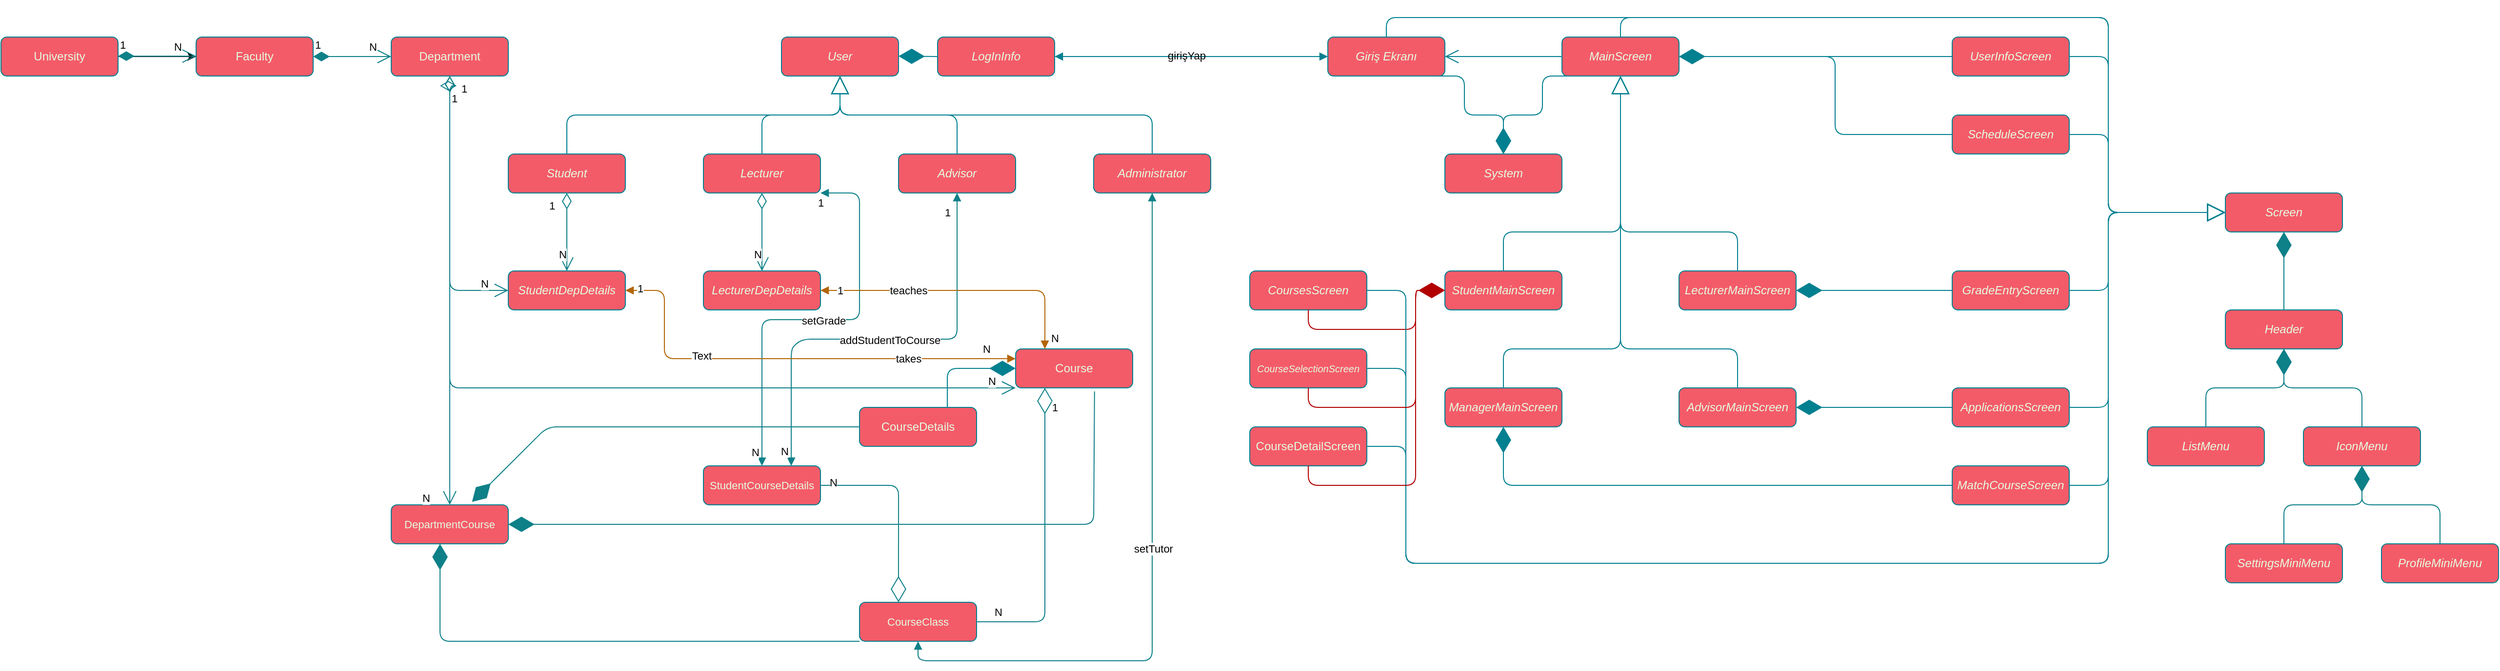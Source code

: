 <mxfile version="24.4.4" type="device">
  <diagram id="C5RBs43oDa-KdzZeNtuy" name="Page-1">
    <mxGraphModel dx="1734" dy="883" grid="1" gridSize="10" guides="1" tooltips="1" connect="1" arrows="1" fold="1" page="1" pageScale="1" pageWidth="2600" pageHeight="700" background="none" math="0" shadow="0">
      <root>
        <mxCell id="WIyWlLk6GJQsqaUBKTNV-0" />
        <mxCell id="WIyWlLk6GJQsqaUBKTNV-1" parent="WIyWlLk6GJQsqaUBKTNV-0" />
        <mxCell id="HRsbSEC_UIwpaZMOYt87-22" value="&lt;span style=&quot;font-style: italic; text-wrap: nowrap;&quot;&gt;User&lt;/span&gt;" style="html=1;whiteSpace=wrap;rounded=1;labelBackgroundColor=none;fillColor=#F45B69;strokeColor=#028090;fontColor=#E4FDE1;" parent="WIyWlLk6GJQsqaUBKTNV-1" vertex="1">
          <mxGeometry x="800" y="40" width="120" height="40" as="geometry" />
        </mxCell>
        <mxCell id="HRsbSEC_UIwpaZMOYt87-24" value="&lt;span style=&quot;font-style: italic; text-wrap: nowrap;&quot;&gt;Student&lt;/span&gt;" style="html=1;whiteSpace=wrap;rounded=1;labelBackgroundColor=none;fillColor=#F45B69;strokeColor=#028090;fontColor=#E4FDE1;" parent="WIyWlLk6GJQsqaUBKTNV-1" vertex="1">
          <mxGeometry x="520" y="160" width="120" height="40" as="geometry" />
        </mxCell>
        <mxCell id="HRsbSEC_UIwpaZMOYt87-25" value="&lt;span style=&quot;font-style: italic; text-wrap: nowrap;&quot;&gt;Advisor&lt;/span&gt;" style="html=1;whiteSpace=wrap;rounded=1;labelBackgroundColor=none;fillColor=#F45B69;strokeColor=#028090;fontColor=#E4FDE1;" parent="WIyWlLk6GJQsqaUBKTNV-1" vertex="1">
          <mxGeometry x="920" y="160" width="120" height="40" as="geometry" />
        </mxCell>
        <mxCell id="HRsbSEC_UIwpaZMOYt87-26" value="&lt;span style=&quot;font-style: italic; text-wrap: nowrap;&quot;&gt;Lecturer&lt;/span&gt;" style="html=1;whiteSpace=wrap;rounded=1;labelBackgroundColor=none;fillColor=#F45B69;strokeColor=#028090;fontColor=#E4FDE1;" parent="WIyWlLk6GJQsqaUBKTNV-1" vertex="1">
          <mxGeometry x="720" y="160" width="120" height="40" as="geometry" />
        </mxCell>
        <mxCell id="HRsbSEC_UIwpaZMOYt87-27" value="&lt;i&gt;Administrator&lt;/i&gt;" style="html=1;whiteSpace=wrap;align=center;rounded=1;labelBackgroundColor=none;fillColor=#F45B69;strokeColor=#028090;fontColor=#E4FDE1;" parent="WIyWlLk6GJQsqaUBKTNV-1" vertex="1">
          <mxGeometry x="1120" y="160" width="120" height="40" as="geometry" />
        </mxCell>
        <mxCell id="HRsbSEC_UIwpaZMOYt87-35" value="&lt;span style=&quot;font-style: italic; text-wrap: nowrap;&quot;&gt;System&lt;/span&gt;" style="html=1;whiteSpace=wrap;rounded=1;labelBackgroundColor=none;fillColor=#F45B69;strokeColor=#028090;fontColor=#E4FDE1;" parent="WIyWlLk6GJQsqaUBKTNV-1" vertex="1">
          <mxGeometry x="1480" y="160" width="120" height="40" as="geometry" />
        </mxCell>
        <mxCell id="HRsbSEC_UIwpaZMOYt87-36" value="&lt;span style=&quot;text-wrap: nowrap;&quot;&gt;&lt;i&gt;MainScreen&lt;/i&gt;&lt;/span&gt;" style="html=1;whiteSpace=wrap;rounded=1;labelBackgroundColor=none;fillColor=#F45B69;strokeColor=#028090;fontColor=#E4FDE1;" parent="WIyWlLk6GJQsqaUBKTNV-1" vertex="1">
          <mxGeometry x="1600" y="40" width="120" height="40" as="geometry" />
        </mxCell>
        <mxCell id="HRsbSEC_UIwpaZMOYt87-37" value="&lt;span style=&quot;font-style: italic; text-wrap: nowrap;&quot;&gt;Giriş Ekranı&lt;/span&gt;" style="html=1;whiteSpace=wrap;rounded=1;labelBackgroundColor=none;fillColor=#F45B69;strokeColor=#028090;fontColor=#E4FDE1;" parent="WIyWlLk6GJQsqaUBKTNV-1" vertex="1">
          <mxGeometry x="1360" y="40" width="120" height="40" as="geometry" />
        </mxCell>
        <mxCell id="HRsbSEC_UIwpaZMOYt87-39" value="" style="endArrow=diamondThin;endFill=1;endSize=24;html=1;rounded=1;entryX=0.5;entryY=0;entryDx=0;entryDy=0;labelBackgroundColor=none;strokeColor=#028090;fontColor=default;exitX=0.25;exitY=1;exitDx=0;exitDy=0;" parent="WIyWlLk6GJQsqaUBKTNV-1" source="HRsbSEC_UIwpaZMOYt87-36" target="HRsbSEC_UIwpaZMOYt87-35" edge="1">
          <mxGeometry width="160" relative="1" as="geometry">
            <mxPoint x="1580" y="70" as="sourcePoint" />
            <mxPoint x="1510" y="230" as="targetPoint" />
            <Array as="points">
              <mxPoint x="1580" y="80" />
              <mxPoint x="1580" y="120" />
              <mxPoint x="1540" y="120" />
            </Array>
          </mxGeometry>
        </mxCell>
        <mxCell id="HRsbSEC_UIwpaZMOYt87-47" value="&lt;span style=&quot;text-wrap: nowrap;&quot;&gt;&lt;i&gt;StudentMainScreen&lt;/i&gt;&lt;/span&gt;" style="html=1;whiteSpace=wrap;rounded=1;labelBackgroundColor=none;fillColor=#F45B69;strokeColor=#028090;fontColor=#E4FDE1;" parent="WIyWlLk6GJQsqaUBKTNV-1" vertex="1">
          <mxGeometry x="1480" y="280" width="120" height="40" as="geometry" />
        </mxCell>
        <mxCell id="HRsbSEC_UIwpaZMOYt87-48" value="&lt;span style=&quot;text-wrap: nowrap;&quot;&gt;&lt;i&gt;ManagerMainScreen&lt;/i&gt;&lt;/span&gt;" style="html=1;whiteSpace=wrap;rounded=1;strokeColor=#028090;labelBackgroundColor=none;fillColor=#F45B69;fontColor=#E4FDE1;" parent="WIyWlLk6GJQsqaUBKTNV-1" vertex="1">
          <mxGeometry x="1480" y="400" width="120" height="40" as="geometry" />
        </mxCell>
        <mxCell id="HRsbSEC_UIwpaZMOYt87-49" value="&lt;span style=&quot;text-wrap: nowrap;&quot;&gt;&lt;i&gt;AdvisorMainScreen&lt;/i&gt;&lt;/span&gt;" style="html=1;whiteSpace=wrap;rounded=1;labelBackgroundColor=none;fillColor=#F45B69;strokeColor=#028090;fontColor=#E4FDE1;" parent="WIyWlLk6GJQsqaUBKTNV-1" vertex="1">
          <mxGeometry x="1720" y="400" width="120" height="40" as="geometry" />
        </mxCell>
        <mxCell id="HRsbSEC_UIwpaZMOYt87-50" value="&lt;span style=&quot;text-wrap: nowrap;&quot;&gt;&lt;i&gt;LecturerMainScreen&lt;/i&gt;&lt;/span&gt;" style="html=1;whiteSpace=wrap;rounded=1;labelBackgroundColor=none;fillColor=#F45B69;strokeColor=#028090;fontColor=#E4FDE1;" parent="WIyWlLk6GJQsqaUBKTNV-1" vertex="1">
          <mxGeometry x="1720" y="280" width="120" height="40" as="geometry" />
        </mxCell>
        <mxCell id="HRsbSEC_UIwpaZMOYt87-58" value="" style="endArrow=diamondThin;endFill=1;endSize=24;html=1;rounded=1;entryX=0.5;entryY=0;entryDx=0;entryDy=0;labelBackgroundColor=none;strokeColor=#028090;fontColor=default;exitX=0.75;exitY=1;exitDx=0;exitDy=0;" parent="WIyWlLk6GJQsqaUBKTNV-1" source="HRsbSEC_UIwpaZMOYt87-37" target="HRsbSEC_UIwpaZMOYt87-35" edge="1">
          <mxGeometry width="160" relative="1" as="geometry">
            <mxPoint x="1420" y="160" as="sourcePoint" />
            <mxPoint x="1540" y="90" as="targetPoint" />
            <Array as="points">
              <mxPoint x="1500" y="80" />
              <mxPoint x="1500" y="120" />
              <mxPoint x="1540" y="120" />
            </Array>
          </mxGeometry>
        </mxCell>
        <mxCell id="HRsbSEC_UIwpaZMOYt87-59" value="&lt;span style=&quot;text-wrap: nowrap;&quot;&gt;&lt;i&gt;CoursesScreen&lt;/i&gt;&lt;/span&gt;" style="html=1;whiteSpace=wrap;rounded=1;labelBackgroundColor=none;fillColor=#F45B69;strokeColor=#028090;fontColor=#E4FDE1;" parent="WIyWlLk6GJQsqaUBKTNV-1" vertex="1">
          <mxGeometry x="1280" y="280" width="120" height="40" as="geometry" />
        </mxCell>
        <mxCell id="HRsbSEC_UIwpaZMOYt87-61" value="&lt;span style=&quot;text-wrap: nowrap;&quot;&gt;&lt;i&gt;ScheduleScreen&lt;/i&gt;&lt;/span&gt;" style="html=1;whiteSpace=wrap;rounded=1;labelBackgroundColor=none;fillColor=#F45B69;strokeColor=#028090;fontColor=#E4FDE1;" parent="WIyWlLk6GJQsqaUBKTNV-1" vertex="1">
          <mxGeometry x="2000" y="120" width="120" height="40" as="geometry" />
        </mxCell>
        <mxCell id="HRsbSEC_UIwpaZMOYt87-62" value="&lt;span style=&quot;text-wrap: nowrap;&quot;&gt;&lt;i&gt;UserInfoScreen&lt;/i&gt;&lt;/span&gt;" style="html=1;whiteSpace=wrap;rounded=1;labelBackgroundColor=none;fillColor=#F45B69;strokeColor=#028090;fontColor=#E4FDE1;" parent="WIyWlLk6GJQsqaUBKTNV-1" vertex="1">
          <mxGeometry x="2000" y="40" width="120" height="40" as="geometry" />
        </mxCell>
        <mxCell id="HRsbSEC_UIwpaZMOYt87-63" value="&lt;span style=&quot;text-wrap: nowrap;&quot;&gt;&lt;i&gt;ApplicationsScreen&lt;/i&gt;&lt;/span&gt;" style="html=1;whiteSpace=wrap;rounded=1;labelBackgroundColor=none;fillColor=#F45B69;strokeColor=#028090;fontColor=#E4FDE1;" parent="WIyWlLk6GJQsqaUBKTNV-1" vertex="1">
          <mxGeometry x="2000" y="400" width="120" height="40" as="geometry" />
        </mxCell>
        <mxCell id="HRsbSEC_UIwpaZMOYt87-67" value="" style="endArrow=diamondThin;endFill=1;endSize=24;html=1;rounded=1;entryX=0;entryY=0.5;entryDx=0;entryDy=0;exitX=0.5;exitY=1;exitDx=0;exitDy=0;labelBackgroundColor=none;strokeColor=#B20000;fontColor=default;fillColor=#e51400;" parent="WIyWlLk6GJQsqaUBKTNV-1" source="HRsbSEC_UIwpaZMOYt87-59" target="HRsbSEC_UIwpaZMOYt87-47" edge="1">
          <mxGeometry width="160" relative="1" as="geometry">
            <mxPoint x="1360" y="290" as="sourcePoint" />
            <mxPoint x="1520" y="390" as="targetPoint" />
            <Array as="points">
              <mxPoint x="1340" y="340" />
              <mxPoint x="1450" y="340" />
              <mxPoint x="1450" y="300" />
            </Array>
          </mxGeometry>
        </mxCell>
        <mxCell id="HRsbSEC_UIwpaZMOYt87-68" value="" style="endArrow=diamondThin;endFill=1;endSize=24;html=1;rounded=1;exitX=0;exitY=0.5;exitDx=0;exitDy=0;fillColor=#F45B69;strokeColor=#028090;labelBackgroundColor=none;fontColor=default;entryX=1;entryY=0.5;entryDx=0;entryDy=0;" parent="WIyWlLk6GJQsqaUBKTNV-1" source="HRsbSEC_UIwpaZMOYt87-62" target="HRsbSEC_UIwpaZMOYt87-36" edge="1">
          <mxGeometry width="160" relative="1" as="geometry">
            <mxPoint x="1740" y="110" as="sourcePoint" />
            <mxPoint x="1800" y="50" as="targetPoint" />
            <Array as="points">
              <mxPoint x="1850" y="60" />
            </Array>
          </mxGeometry>
        </mxCell>
        <mxCell id="HRsbSEC_UIwpaZMOYt87-69" value="" style="endArrow=diamondThin;endFill=1;endSize=24;html=1;rounded=1;exitX=0;exitY=0.5;exitDx=0;exitDy=0;fillColor=#F45B69;strokeColor=#028090;labelBackgroundColor=none;fontColor=default;entryX=1;entryY=0.5;entryDx=0;entryDy=0;" parent="WIyWlLk6GJQsqaUBKTNV-1" source="HRsbSEC_UIwpaZMOYt87-61" target="HRsbSEC_UIwpaZMOYt87-36" edge="1">
          <mxGeometry width="160" relative="1" as="geometry">
            <mxPoint x="1800" y="170" as="sourcePoint" />
            <mxPoint x="1790" y="100" as="targetPoint" />
            <Array as="points">
              <mxPoint x="1880" y="140" />
              <mxPoint x="1880" y="60" />
            </Array>
          </mxGeometry>
        </mxCell>
        <mxCell id="HRsbSEC_UIwpaZMOYt87-71" value="&lt;span style=&quot;text-wrap: nowrap;&quot;&gt;&lt;i&gt;&lt;font style=&quot;font-size: 10px;&quot;&gt;CourseSelectionScreen&lt;/font&gt;&lt;/i&gt;&lt;/span&gt;" style="html=1;whiteSpace=wrap;rounded=1;labelBackgroundColor=none;fillColor=#F45B69;strokeColor=#028090;fontColor=#E4FDE1;" parent="WIyWlLk6GJQsqaUBKTNV-1" vertex="1">
          <mxGeometry x="1280" y="360" width="120" height="40" as="geometry" />
        </mxCell>
        <mxCell id="HRsbSEC_UIwpaZMOYt87-73" value="Faculty" style="html=1;whiteSpace=wrap;rounded=1;labelBackgroundColor=none;fillColor=#F45B69;strokeColor=#028090;fontColor=#E4FDE1;" parent="WIyWlLk6GJQsqaUBKTNV-1" vertex="1">
          <mxGeometry x="200" y="40" width="120" height="40" as="geometry" />
        </mxCell>
        <mxCell id="HRsbSEC_UIwpaZMOYt87-88" value="" style="endArrow=diamondThin;endFill=1;endSize=24;html=1;rounded=1;exitX=0;exitY=0.5;exitDx=0;exitDy=0;entryX=1;entryY=0.5;entryDx=0;entryDy=0;labelBackgroundColor=none;strokeColor=#028090;fontColor=default;" parent="WIyWlLk6GJQsqaUBKTNV-1" source="HRsbSEC_UIwpaZMOYt87-63" target="HRsbSEC_UIwpaZMOYt87-49" edge="1">
          <mxGeometry width="160" relative="1" as="geometry">
            <mxPoint x="1960" y="510" as="sourcePoint" />
            <mxPoint x="2120" y="510" as="targetPoint" />
          </mxGeometry>
        </mxCell>
        <mxCell id="HRsbSEC_UIwpaZMOYt87-89" value="Course" style="html=1;whiteSpace=wrap;rounded=1;labelBackgroundColor=none;fillColor=#F45B69;strokeColor=#028090;fontColor=#E4FDE1;" parent="WIyWlLk6GJQsqaUBKTNV-1" vertex="1">
          <mxGeometry x="1040" y="360" width="120" height="40" as="geometry" />
        </mxCell>
        <mxCell id="HRsbSEC_UIwpaZMOYt87-106" value="" style="endArrow=open;endFill=1;endSize=12;html=1;rounded=1;exitX=0;exitY=0.5;exitDx=0;exitDy=0;entryX=1;entryY=0.5;entryDx=0;entryDy=0;labelBackgroundColor=none;strokeColor=#028090;fontColor=default;" parent="WIyWlLk6GJQsqaUBKTNV-1" source="HRsbSEC_UIwpaZMOYt87-36" target="HRsbSEC_UIwpaZMOYt87-37" edge="1">
          <mxGeometry width="160" relative="1" as="geometry">
            <mxPoint x="1480" y="220" as="sourcePoint" />
            <mxPoint x="1640" y="220" as="targetPoint" />
            <Array as="points">
              <mxPoint x="1560" y="60" />
              <mxPoint x="1510" y="60" />
            </Array>
          </mxGeometry>
        </mxCell>
        <mxCell id="HRsbSEC_UIwpaZMOYt87-118" value="" style="endArrow=block;endSize=16;endFill=0;html=1;rounded=1;exitX=0.5;exitY=0;exitDx=0;exitDy=0;entryX=0.5;entryY=1;entryDx=0;entryDy=0;labelBackgroundColor=none;strokeColor=#028090;fontColor=default;" parent="WIyWlLk6GJQsqaUBKTNV-1" source="HRsbSEC_UIwpaZMOYt87-24" target="HRsbSEC_UIwpaZMOYt87-22" edge="1">
          <mxGeometry width="160" relative="1" as="geometry">
            <mxPoint x="710" y="150" as="sourcePoint" />
            <mxPoint x="830" y="80" as="targetPoint" />
            <Array as="points">
              <mxPoint x="580" y="120" />
              <mxPoint x="740" y="120" />
              <mxPoint x="860" y="120" />
            </Array>
            <mxPoint as="offset" />
          </mxGeometry>
        </mxCell>
        <mxCell id="HRsbSEC_UIwpaZMOYt87-119" value="" style="endArrow=block;endSize=16;endFill=0;html=1;rounded=1;exitX=0.5;exitY=0;exitDx=0;exitDy=0;entryX=0.5;entryY=1;entryDx=0;entryDy=0;labelBackgroundColor=none;strokeColor=#028090;fontColor=default;" parent="WIyWlLk6GJQsqaUBKTNV-1" source="HRsbSEC_UIwpaZMOYt87-25" target="HRsbSEC_UIwpaZMOYt87-22" edge="1">
          <mxGeometry width="160" relative="1" as="geometry">
            <mxPoint x="750" y="180" as="sourcePoint" />
            <mxPoint x="920" y="130" as="targetPoint" />
            <Array as="points">
              <mxPoint x="980" y="120" />
              <mxPoint x="860" y="120" />
            </Array>
            <mxPoint as="offset" />
          </mxGeometry>
        </mxCell>
        <mxCell id="HRsbSEC_UIwpaZMOYt87-120" value="" style="endArrow=block;endSize=16;endFill=0;html=1;rounded=1;labelBackgroundColor=none;strokeColor=#028090;fontColor=default;exitX=0.5;exitY=0;exitDx=0;exitDy=0;" parent="WIyWlLk6GJQsqaUBKTNV-1" source="HRsbSEC_UIwpaZMOYt87-26" edge="1">
          <mxGeometry width="160" relative="1" as="geometry">
            <mxPoint x="740" y="160" as="sourcePoint" />
            <mxPoint x="860" y="80" as="targetPoint" />
            <Array as="points">
              <mxPoint x="780" y="120" />
              <mxPoint x="860" y="120" />
            </Array>
            <mxPoint as="offset" />
          </mxGeometry>
        </mxCell>
        <mxCell id="HRsbSEC_UIwpaZMOYt87-123" value="" style="endArrow=block;endSize=16;endFill=0;html=1;rounded=1;fillColor=#F45B69;strokeColor=#028090;labelBackgroundColor=none;fontColor=default;" parent="WIyWlLk6GJQsqaUBKTNV-1" edge="1">
          <mxGeometry width="160" relative="1" as="geometry">
            <mxPoint x="1540" y="280" as="sourcePoint" />
            <mxPoint x="1660" y="80" as="targetPoint" />
            <Array as="points">
              <mxPoint x="1540" y="240" />
              <mxPoint x="1660" y="240" />
            </Array>
            <mxPoint as="offset" />
          </mxGeometry>
        </mxCell>
        <mxCell id="HRsbSEC_UIwpaZMOYt87-124" value="" style="endArrow=block;endSize=16;endFill=0;html=1;rounded=1;fillColor=#F45B69;strokeColor=#028090;labelBackgroundColor=none;fontColor=default;entryX=0.5;entryY=1;entryDx=0;entryDy=0;" parent="WIyWlLk6GJQsqaUBKTNV-1" target="HRsbSEC_UIwpaZMOYt87-36" edge="1">
          <mxGeometry width="160" relative="1" as="geometry">
            <mxPoint x="1780" y="280" as="sourcePoint" />
            <mxPoint x="1670" y="110" as="targetPoint" />
            <Array as="points">
              <mxPoint x="1780" y="240" />
              <mxPoint x="1660" y="240" />
            </Array>
            <mxPoint as="offset" />
          </mxGeometry>
        </mxCell>
        <mxCell id="HRsbSEC_UIwpaZMOYt87-137" value="CourseDetailScreen" style="html=1;whiteSpace=wrap;rounded=1;labelBackgroundColor=none;fillColor=#F45B69;strokeColor=#028090;fontColor=#E4FDE1;" parent="WIyWlLk6GJQsqaUBKTNV-1" vertex="1">
          <mxGeometry x="1280" y="440" width="120" height="40" as="geometry" />
        </mxCell>
        <mxCell id="HRsbSEC_UIwpaZMOYt87-145" value="&lt;span style=&quot;text-wrap: nowrap;&quot;&gt;&lt;i&gt;GradeEntryScreen&lt;/i&gt;&lt;/span&gt;" style="html=1;whiteSpace=wrap;rounded=1;labelBackgroundColor=none;fillColor=#F45B69;strokeColor=#028090;fontColor=#E4FDE1;" parent="WIyWlLk6GJQsqaUBKTNV-1" vertex="1">
          <mxGeometry x="2000" y="280" width="120" height="40" as="geometry" />
        </mxCell>
        <mxCell id="HRsbSEC_UIwpaZMOYt87-146" value="" style="endArrow=diamondThin;endFill=1;endSize=24;html=1;rounded=1;exitX=0;exitY=0.5;exitDx=0;exitDy=0;entryX=1;entryY=0.5;entryDx=0;entryDy=0;fillColor=#F45B69;strokeColor=#028090;labelBackgroundColor=none;fontColor=default;" parent="WIyWlLk6GJQsqaUBKTNV-1" source="HRsbSEC_UIwpaZMOYt87-145" target="HRsbSEC_UIwpaZMOYt87-50" edge="1">
          <mxGeometry width="160" relative="1" as="geometry">
            <mxPoint x="2160" y="280" as="sourcePoint" />
            <mxPoint x="1880" y="310" as="targetPoint" />
            <Array as="points" />
          </mxGeometry>
        </mxCell>
        <mxCell id="HRsbSEC_UIwpaZMOYt87-171" value="" style="endArrow=block;startArrow=block;endFill=1;startFill=1;html=1;rounded=1;exitX=0;exitY=0.5;exitDx=0;exitDy=0;labelBackgroundColor=none;strokeColor=#028090;fontColor=default;entryX=1;entryY=0.5;entryDx=0;entryDy=0;" parent="WIyWlLk6GJQsqaUBKTNV-1" source="HRsbSEC_UIwpaZMOYt87-37" target="sTvr0ehfiAIf0PpwYISD-98" edge="1">
          <mxGeometry width="160" relative="1" as="geometry">
            <mxPoint x="1190" y="60" as="sourcePoint" />
            <mxPoint x="990" y="60" as="targetPoint" />
            <Array as="points">
              <mxPoint x="1320" y="60" />
              <mxPoint x="1200" y="60" />
              <mxPoint x="1110" y="60" />
            </Array>
          </mxGeometry>
        </mxCell>
        <mxCell id="HRsbSEC_UIwpaZMOYt87-172" value="girişYap" style="edgeLabel;html=1;align=center;verticalAlign=middle;resizable=0;points=[];rounded=1;labelBackgroundColor=none;fontColor=#000000;" parent="HRsbSEC_UIwpaZMOYt87-171" vertex="1" connectable="0">
          <mxGeometry x="0.04" y="-1" relative="1" as="geometry">
            <mxPoint as="offset" />
          </mxGeometry>
        </mxCell>
        <mxCell id="S6y_KCnDZLDPWBw1cH6A-22" value="" style="endArrow=block;endSize=16;endFill=0;html=1;rounded=1;fillColor=#F45B69;strokeColor=#028090;labelBackgroundColor=none;fontColor=default;exitX=0.5;exitY=0;exitDx=0;exitDy=0;" parent="WIyWlLk6GJQsqaUBKTNV-1" source="HRsbSEC_UIwpaZMOYt87-48" edge="1">
          <mxGeometry width="160" relative="1" as="geometry">
            <mxPoint x="1540" y="400" as="sourcePoint" />
            <mxPoint x="1660" y="80" as="targetPoint" />
            <Array as="points">
              <mxPoint x="1540" y="360" />
              <mxPoint x="1610" y="360" />
              <mxPoint x="1660" y="360" />
            </Array>
            <mxPoint as="offset" />
          </mxGeometry>
        </mxCell>
        <mxCell id="S6y_KCnDZLDPWBw1cH6A-23" value="" style="endArrow=block;endSize=16;endFill=0;html=1;rounded=1;fillColor=#F45B69;strokeColor=#028090;labelBackgroundColor=none;fontColor=default;" parent="WIyWlLk6GJQsqaUBKTNV-1" edge="1">
          <mxGeometry width="160" relative="1" as="geometry">
            <mxPoint x="1780" y="400" as="sourcePoint" />
            <mxPoint x="1660" y="80" as="targetPoint" />
            <Array as="points">
              <mxPoint x="1780" y="360" />
              <mxPoint x="1660" y="360" />
            </Array>
            <mxPoint as="offset" />
          </mxGeometry>
        </mxCell>
        <mxCell id="cDQj4f9Aj8YG3tiFzV7H-1" value="" style="endArrow=block;endSize=16;endFill=0;html=1;rounded=1;exitX=0.5;exitY=0;exitDx=0;exitDy=0;entryX=0.5;entryY=1;entryDx=0;entryDy=0;labelBackgroundColor=none;strokeColor=#028090;fontColor=default;" parent="WIyWlLk6GJQsqaUBKTNV-1" source="HRsbSEC_UIwpaZMOYt87-27" target="HRsbSEC_UIwpaZMOYt87-22" edge="1">
          <mxGeometry width="160" relative="1" as="geometry">
            <mxPoint x="1140" y="150" as="sourcePoint" />
            <mxPoint x="1020" y="70" as="targetPoint" />
            <Array as="points">
              <mxPoint x="1180" y="120" />
              <mxPoint x="1125" y="120" />
              <mxPoint x="860" y="120" />
            </Array>
            <mxPoint as="offset" />
          </mxGeometry>
        </mxCell>
        <mxCell id="cDQj4f9Aj8YG3tiFzV7H-3" value="&lt;span style=&quot;text-wrap: nowrap;&quot;&gt;&lt;i&gt;MatchCourseScreen&lt;/i&gt;&lt;/span&gt;" style="html=1;whiteSpace=wrap;rounded=1;labelBackgroundColor=none;fillColor=#F45B69;strokeColor=#028090;fontColor=#E4FDE1;" parent="WIyWlLk6GJQsqaUBKTNV-1" vertex="1">
          <mxGeometry x="2000" y="480" width="120" height="40" as="geometry" />
        </mxCell>
        <mxCell id="cDQj4f9Aj8YG3tiFzV7H-4" value="" style="endArrow=diamondThin;endFill=1;endSize=24;html=1;rounded=1;exitX=0;exitY=0.5;exitDx=0;exitDy=0;labelBackgroundColor=none;strokeColor=#028090;fontColor=default;entryX=0.5;entryY=1;entryDx=0;entryDy=0;" parent="WIyWlLk6GJQsqaUBKTNV-1" source="cDQj4f9Aj8YG3tiFzV7H-3" target="HRsbSEC_UIwpaZMOYt87-48" edge="1">
          <mxGeometry width="160" relative="1" as="geometry">
            <mxPoint x="1990" y="499.47" as="sourcePoint" />
            <mxPoint x="1830" y="499" as="targetPoint" />
            <Array as="points">
              <mxPoint x="1540" y="500" />
            </Array>
          </mxGeometry>
        </mxCell>
        <mxCell id="sTvr0ehfiAIf0PpwYISD-0" value="CourseDetails" style="html=1;whiteSpace=wrap;rounded=1;labelBackgroundColor=none;fillColor=#F45B69;strokeColor=#028090;fontColor=#E4FDE1;" parent="WIyWlLk6GJQsqaUBKTNV-1" vertex="1">
          <mxGeometry x="880" y="420" width="120" height="40" as="geometry" />
        </mxCell>
        <mxCell id="sTvr0ehfiAIf0PpwYISD-52" value="" style="edgeStyle=orthogonalEdgeStyle;rounded=0;orthogonalLoop=1;jettySize=auto;html=1;" parent="WIyWlLk6GJQsqaUBKTNV-1" source="sTvr0ehfiAIf0PpwYISD-3" target="HRsbSEC_UIwpaZMOYt87-73" edge="1">
          <mxGeometry relative="1" as="geometry" />
        </mxCell>
        <mxCell id="sTvr0ehfiAIf0PpwYISD-3" value="University" style="html=1;whiteSpace=wrap;rounded=1;labelBackgroundColor=none;fillColor=#F45B69;strokeColor=#028090;fontColor=#E4FDE1;" parent="WIyWlLk6GJQsqaUBKTNV-1" vertex="1">
          <mxGeometry y="40" width="120" height="40" as="geometry" />
        </mxCell>
        <mxCell id="sTvr0ehfiAIf0PpwYISD-4" value="Department" style="html=1;whiteSpace=wrap;rounded=1;labelBackgroundColor=none;fillColor=#F45B69;strokeColor=#028090;fontColor=#E4FDE1;" parent="WIyWlLk6GJQsqaUBKTNV-1" vertex="1">
          <mxGeometry x="400" y="40" width="120" height="40" as="geometry" />
        </mxCell>
        <mxCell id="sTvr0ehfiAIf0PpwYISD-5" value="&lt;span style=&quot;font-style: italic; text-wrap: nowrap;&quot;&gt;StudentDepDetails&lt;/span&gt;" style="html=1;whiteSpace=wrap;rounded=1;labelBackgroundColor=none;fillColor=#F45B69;strokeColor=#028090;fontColor=#E4FDE1;" parent="WIyWlLk6GJQsqaUBKTNV-1" vertex="1">
          <mxGeometry x="520" y="280" width="120" height="40" as="geometry" />
        </mxCell>
        <mxCell id="sTvr0ehfiAIf0PpwYISD-6" value="&lt;span style=&quot;font-style: italic; text-wrap: nowrap;&quot;&gt;LecturerDepDetails&lt;/span&gt;" style="html=1;whiteSpace=wrap;rounded=1;labelBackgroundColor=none;fillColor=#F45B69;strokeColor=#028090;fontColor=#E4FDE1;" parent="WIyWlLk6GJQsqaUBKTNV-1" vertex="1">
          <mxGeometry x="720" y="280" width="120" height="40" as="geometry" />
        </mxCell>
        <mxCell id="sTvr0ehfiAIf0PpwYISD-7" value="" style="endArrow=open;html=1;endSize=12;startArrow=diamondThin;startSize=14;startFill=0;edgeStyle=orthogonalEdgeStyle;rounded=0;exitX=0.5;exitY=1;exitDx=0;exitDy=0;entryX=0.5;entryY=0;entryDx=0;entryDy=0;fillColor=#b0e3e6;strokeColor=#0e8088;" parent="WIyWlLk6GJQsqaUBKTNV-1" source="HRsbSEC_UIwpaZMOYt87-24" target="sTvr0ehfiAIf0PpwYISD-5" edge="1">
          <mxGeometry relative="1" as="geometry">
            <mxPoint x="550" y="240" as="sourcePoint" />
            <mxPoint x="710" y="240" as="targetPoint" />
          </mxGeometry>
        </mxCell>
        <mxCell id="sTvr0ehfiAIf0PpwYISD-9" value="N" style="edgeLabel;resizable=0;html=1;align=right;verticalAlign=top;" parent="sTvr0ehfiAIf0PpwYISD-7" connectable="0" vertex="1">
          <mxGeometry x="1" relative="1" as="geometry">
            <mxPoint y="-30" as="offset" />
          </mxGeometry>
        </mxCell>
        <mxCell id="sTvr0ehfiAIf0PpwYISD-11" value="" style="endArrow=open;html=1;endSize=12;startArrow=diamondThin;startSize=14;startFill=0;edgeStyle=orthogonalEdgeStyle;rounded=0;exitX=0.5;exitY=1;exitDx=0;exitDy=0;fillColor=#b0e3e6;strokeColor=#0e8088;" parent="WIyWlLk6GJQsqaUBKTNV-1" source="HRsbSEC_UIwpaZMOYt87-26" edge="1">
          <mxGeometry relative="1" as="geometry">
            <mxPoint x="779.57" y="210" as="sourcePoint" />
            <mxPoint x="780" y="280" as="targetPoint" />
          </mxGeometry>
        </mxCell>
        <mxCell id="sTvr0ehfiAIf0PpwYISD-12" value="N" style="edgeLabel;resizable=0;html=1;align=right;verticalAlign=top;" parent="sTvr0ehfiAIf0PpwYISD-11" connectable="0" vertex="1">
          <mxGeometry x="1" relative="1" as="geometry">
            <mxPoint y="-30" as="offset" />
          </mxGeometry>
        </mxCell>
        <mxCell id="sTvr0ehfiAIf0PpwYISD-17" value="" style="endArrow=open;html=1;endSize=12;startArrow=diamondThin;startSize=14;startFill=0;edgeStyle=orthogonalEdgeStyle;rounded=1;exitX=0.5;exitY=1;exitDx=0;exitDy=0;entryX=0;entryY=0.5;entryDx=0;entryDy=0;fillColor=#b0e3e6;strokeColor=#0e8088;curved=0;" parent="WIyWlLk6GJQsqaUBKTNV-1" source="sTvr0ehfiAIf0PpwYISD-4" target="sTvr0ehfiAIf0PpwYISD-5" edge="1">
          <mxGeometry relative="1" as="geometry">
            <mxPoint x="360" y="190" as="sourcePoint" />
            <mxPoint x="520" y="190" as="targetPoint" />
          </mxGeometry>
        </mxCell>
        <mxCell id="sTvr0ehfiAIf0PpwYISD-19" value="N" style="edgeLabel;resizable=0;html=1;align=right;verticalAlign=top;" parent="sTvr0ehfiAIf0PpwYISD-17" connectable="0" vertex="1">
          <mxGeometry x="1" relative="1" as="geometry">
            <mxPoint x="-20" y="-20" as="offset" />
          </mxGeometry>
        </mxCell>
        <mxCell id="sTvr0ehfiAIf0PpwYISD-20" value="1" style="endArrow=open;html=1;endSize=12;startArrow=diamondThin;startSize=14;startFill=1;edgeStyle=orthogonalEdgeStyle;align=left;verticalAlign=bottom;rounded=0;exitX=1;exitY=0.5;exitDx=0;exitDy=0;entryX=0;entryY=0.5;entryDx=0;entryDy=0;movable=1;resizable=1;rotatable=1;deletable=1;editable=1;locked=0;connectable=1;fillColor=#b0e3e6;strokeColor=#0e8088;" parent="WIyWlLk6GJQsqaUBKTNV-1" source="HRsbSEC_UIwpaZMOYt87-73" target="sTvr0ehfiAIf0PpwYISD-4" edge="1">
          <mxGeometry x="-1" y="3" relative="1" as="geometry">
            <mxPoint x="350" y="10" as="sourcePoint" />
            <mxPoint x="510" y="10" as="targetPoint" />
          </mxGeometry>
        </mxCell>
        <mxCell id="sTvr0ehfiAIf0PpwYISD-21" value="N" style="edgeLabel;html=1;align=center;verticalAlign=middle;resizable=0;points=[];movable=0;rotatable=0;deletable=0;editable=0;locked=1;connectable=0;" parent="sTvr0ehfiAIf0PpwYISD-20" vertex="1" connectable="0">
          <mxGeometry x="0.284" y="2" relative="1" as="geometry">
            <mxPoint x="9" y="-8" as="offset" />
          </mxGeometry>
        </mxCell>
        <mxCell id="sTvr0ehfiAIf0PpwYISD-23" value="1" style="endArrow=open;html=1;endSize=12;startArrow=diamondThin;startSize=14;startFill=1;edgeStyle=orthogonalEdgeStyle;align=left;verticalAlign=bottom;rounded=0;exitX=1;exitY=0.5;exitDx=0;exitDy=0;entryX=0;entryY=0.5;entryDx=0;entryDy=0;movable=1;resizable=1;rotatable=1;deletable=1;editable=1;locked=0;connectable=1;fillColor=#b0e3e6;strokeColor=#0e8088;" parent="WIyWlLk6GJQsqaUBKTNV-1" edge="1">
          <mxGeometry x="-1" y="3" relative="1" as="geometry">
            <mxPoint x="120" y="59.57" as="sourcePoint" />
            <mxPoint x="200" y="59.57" as="targetPoint" />
          </mxGeometry>
        </mxCell>
        <mxCell id="sTvr0ehfiAIf0PpwYISD-24" value="N" style="edgeLabel;html=1;align=center;verticalAlign=middle;resizable=0;points=[];movable=0;rotatable=0;deletable=0;editable=0;locked=1;connectable=0;" parent="sTvr0ehfiAIf0PpwYISD-23" vertex="1" connectable="0">
          <mxGeometry x="0.284" y="2" relative="1" as="geometry">
            <mxPoint x="9" y="-8" as="offset" />
          </mxGeometry>
        </mxCell>
        <mxCell id="sTvr0ehfiAIf0PpwYISD-26" value="&lt;span style=&quot;text-wrap: nowrap;&quot;&gt;&lt;i&gt;Screen&lt;/i&gt;&lt;/span&gt;" style="html=1;whiteSpace=wrap;rounded=1;labelBackgroundColor=none;fillColor=#F45B69;strokeColor=#028090;fontColor=#E4FDE1;" parent="WIyWlLk6GJQsqaUBKTNV-1" vertex="1">
          <mxGeometry x="2280" y="200" width="120" height="40" as="geometry" />
        </mxCell>
        <mxCell id="sTvr0ehfiAIf0PpwYISD-27" value="" style="endArrow=block;endSize=16;endFill=0;html=1;rounded=1;fillColor=#F45B69;strokeColor=#028090;labelBackgroundColor=none;fontColor=default;entryX=0;entryY=0.5;entryDx=0;entryDy=0;exitX=1;exitY=0.5;exitDx=0;exitDy=0;" parent="WIyWlLk6GJQsqaUBKTNV-1" source="HRsbSEC_UIwpaZMOYt87-145" target="sTvr0ehfiAIf0PpwYISD-26" edge="1">
          <mxGeometry width="160" relative="1" as="geometry">
            <mxPoint x="2310" y="410" as="sourcePoint" />
            <mxPoint x="2190" y="90" as="targetPoint" />
            <Array as="points">
              <mxPoint x="2160" y="300" />
              <mxPoint x="2160" y="220" />
            </Array>
            <mxPoint as="offset" />
          </mxGeometry>
        </mxCell>
        <mxCell id="sTvr0ehfiAIf0PpwYISD-28" value="" style="endArrow=block;endSize=16;endFill=0;html=1;rounded=1;fillColor=#F45B69;strokeColor=#028090;labelBackgroundColor=none;fontColor=default;entryX=0;entryY=0.5;entryDx=0;entryDy=0;exitX=1;exitY=0.5;exitDx=0;exitDy=0;" parent="WIyWlLk6GJQsqaUBKTNV-1" source="HRsbSEC_UIwpaZMOYt87-61" target="sTvr0ehfiAIf0PpwYISD-26" edge="1">
          <mxGeometry width="160" relative="1" as="geometry">
            <mxPoint x="2060" y="230" as="sourcePoint" />
            <mxPoint x="2240" y="190" as="targetPoint" />
            <Array as="points">
              <mxPoint x="2160" y="140" />
              <mxPoint x="2160" y="220" />
            </Array>
            <mxPoint as="offset" />
          </mxGeometry>
        </mxCell>
        <mxCell id="sTvr0ehfiAIf0PpwYISD-29" value="" style="endArrow=block;endSize=16;endFill=0;html=1;rounded=1;fillColor=#F45B69;strokeColor=#028090;labelBackgroundColor=none;fontColor=default;entryX=0;entryY=0.5;entryDx=0;entryDy=0;exitX=1;exitY=0.5;exitDx=0;exitDy=0;" parent="WIyWlLk6GJQsqaUBKTNV-1" source="HRsbSEC_UIwpaZMOYt87-62" target="sTvr0ehfiAIf0PpwYISD-26" edge="1">
          <mxGeometry width="160" relative="1" as="geometry">
            <mxPoint x="2070" y="170" as="sourcePoint" />
            <mxPoint x="2250" y="230" as="targetPoint" />
            <Array as="points">
              <mxPoint x="2160" y="60" />
              <mxPoint x="2160" y="220" />
            </Array>
            <mxPoint as="offset" />
          </mxGeometry>
        </mxCell>
        <mxCell id="sTvr0ehfiAIf0PpwYISD-30" value="" style="endArrow=block;endSize=16;endFill=0;html=1;rounded=1;fillColor=#F45B69;strokeColor=#028090;labelBackgroundColor=none;fontColor=default;entryX=0;entryY=0.5;entryDx=0;entryDy=0;exitX=1;exitY=0.5;exitDx=0;exitDy=0;" parent="WIyWlLk6GJQsqaUBKTNV-1" source="HRsbSEC_UIwpaZMOYt87-63" target="sTvr0ehfiAIf0PpwYISD-26" edge="1">
          <mxGeometry width="160" relative="1" as="geometry">
            <mxPoint x="2190" y="330" as="sourcePoint" />
            <mxPoint x="2310" y="490" as="targetPoint" />
            <Array as="points">
              <mxPoint x="2160" y="420" />
              <mxPoint x="2160" y="220" />
            </Array>
            <mxPoint as="offset" />
          </mxGeometry>
        </mxCell>
        <mxCell id="sTvr0ehfiAIf0PpwYISD-31" value="" style="endArrow=block;endSize=16;endFill=0;html=1;rounded=1;fillColor=#F45B69;strokeColor=#028090;labelBackgroundColor=none;fontColor=default;entryX=0;entryY=0.5;entryDx=0;entryDy=0;exitX=1;exitY=0.5;exitDx=0;exitDy=0;" parent="WIyWlLk6GJQsqaUBKTNV-1" source="cDQj4f9Aj8YG3tiFzV7H-3" target="sTvr0ehfiAIf0PpwYISD-26" edge="1">
          <mxGeometry width="160" relative="1" as="geometry">
            <mxPoint x="2120" y="490" as="sourcePoint" />
            <mxPoint x="2240" y="290" as="targetPoint" />
            <Array as="points">
              <mxPoint x="2160" y="500" />
              <mxPoint x="2160" y="220" />
            </Array>
            <mxPoint as="offset" />
          </mxGeometry>
        </mxCell>
        <mxCell id="sTvr0ehfiAIf0PpwYISD-33" value="" style="endArrow=block;endSize=16;endFill=0;html=1;rounded=1;fillColor=#F45B69;strokeColor=#028090;labelBackgroundColor=none;fontColor=default;entryX=0;entryY=0.5;entryDx=0;entryDy=0;exitX=0.5;exitY=0;exitDx=0;exitDy=0;" parent="WIyWlLk6GJQsqaUBKTNV-1" source="HRsbSEC_UIwpaZMOYt87-36" target="sTvr0ehfiAIf0PpwYISD-26" edge="1">
          <mxGeometry width="160" relative="1" as="geometry">
            <mxPoint x="2150" y="450" as="sourcePoint" />
            <mxPoint x="2270" y="250" as="targetPoint" />
            <Array as="points">
              <mxPoint x="1660" y="20" />
              <mxPoint x="2160" y="20" />
              <mxPoint x="2160" y="220" />
            </Array>
            <mxPoint as="offset" />
          </mxGeometry>
        </mxCell>
        <mxCell id="sTvr0ehfiAIf0PpwYISD-34" value="" style="endArrow=block;endSize=16;endFill=0;html=1;rounded=1;fillColor=#F45B69;strokeColor=#028090;labelBackgroundColor=none;fontColor=default;exitX=0.5;exitY=0;exitDx=0;exitDy=0;" parent="WIyWlLk6GJQsqaUBKTNV-1" source="HRsbSEC_UIwpaZMOYt87-37" edge="1">
          <mxGeometry width="160" relative="1" as="geometry">
            <mxPoint x="1410" y="30" as="sourcePoint" />
            <mxPoint x="2280" y="220" as="targetPoint" />
            <Array as="points">
              <mxPoint x="1420" y="20" />
              <mxPoint x="1640" y="20" />
              <mxPoint x="2160" y="20" />
              <mxPoint x="2160" y="220" />
            </Array>
            <mxPoint as="offset" />
          </mxGeometry>
        </mxCell>
        <mxCell id="sTvr0ehfiAIf0PpwYISD-35" value="" style="endArrow=block;endSize=16;endFill=0;html=1;rounded=1;fillColor=#F45B69;strokeColor=#028090;labelBackgroundColor=none;fontColor=default;exitX=1;exitY=0.5;exitDx=0;exitDy=0;" parent="WIyWlLk6GJQsqaUBKTNV-1" source="HRsbSEC_UIwpaZMOYt87-71" edge="1">
          <mxGeometry width="160" relative="1" as="geometry">
            <mxPoint x="1590" y="570" as="sourcePoint" />
            <mxPoint x="2280" y="220" as="targetPoint" />
            <Array as="points">
              <mxPoint x="1440" y="380" />
              <mxPoint x="1440" y="580" />
              <mxPoint x="1620" y="580" />
              <mxPoint x="1770" y="580" />
              <mxPoint x="2080" y="580" />
              <mxPoint x="2120" y="580" />
              <mxPoint x="2160" y="580" />
              <mxPoint x="2160" y="220" />
            </Array>
            <mxPoint as="offset" />
          </mxGeometry>
        </mxCell>
        <mxCell id="sTvr0ehfiAIf0PpwYISD-36" value="" style="endArrow=block;endSize=16;endFill=0;html=1;rounded=1;fillColor=#F45B69;strokeColor=#028090;labelBackgroundColor=none;fontColor=default;exitX=1;exitY=0.5;exitDx=0;exitDy=0;" parent="WIyWlLk6GJQsqaUBKTNV-1" source="HRsbSEC_UIwpaZMOYt87-59" edge="1">
          <mxGeometry width="160" relative="1" as="geometry">
            <mxPoint x="1385" y="280" as="sourcePoint" />
            <mxPoint x="2280" y="220" as="targetPoint" />
            <Array as="points">
              <mxPoint x="1440" y="300" />
              <mxPoint x="1440" y="350" />
              <mxPoint x="1440" y="580" />
              <mxPoint x="1620" y="580" />
              <mxPoint x="1770" y="580" />
              <mxPoint x="2080" y="580" />
              <mxPoint x="2120" y="580" />
              <mxPoint x="2160" y="580" />
              <mxPoint x="2160" y="220" />
            </Array>
            <mxPoint as="offset" />
          </mxGeometry>
        </mxCell>
        <mxCell id="sTvr0ehfiAIf0PpwYISD-37" value="" style="endArrow=block;endSize=16;endFill=0;html=1;rounded=1;fillColor=#F45B69;strokeColor=#028090;labelBackgroundColor=none;fontColor=default;exitX=1;exitY=0.5;exitDx=0;exitDy=0;" parent="WIyWlLk6GJQsqaUBKTNV-1" source="HRsbSEC_UIwpaZMOYt87-137" edge="1">
          <mxGeometry width="160" relative="1" as="geometry">
            <mxPoint x="1210.0" y="550.0" as="sourcePoint" />
            <mxPoint x="2280" y="220" as="targetPoint" />
            <Array as="points">
              <mxPoint x="1440" y="460" />
              <mxPoint x="1440" y="580" />
              <mxPoint x="1620" y="580" />
              <mxPoint x="1770" y="580" />
              <mxPoint x="2080" y="580" />
              <mxPoint x="2120" y="580" />
              <mxPoint x="2160" y="580" />
              <mxPoint x="2160" y="220" />
            </Array>
            <mxPoint as="offset" />
          </mxGeometry>
        </mxCell>
        <mxCell id="sTvr0ehfiAIf0PpwYISD-38" value="&lt;font style=&quot;font-size: 11px;&quot;&gt;StudentCourseDetails&lt;/font&gt;" style="html=1;whiteSpace=wrap;rounded=1;labelBackgroundColor=none;fillColor=#F45B69;strokeColor=#028090;fontColor=#E4FDE1;" parent="WIyWlLk6GJQsqaUBKTNV-1" vertex="1">
          <mxGeometry x="720" y="480" width="120" height="40" as="geometry" />
        </mxCell>
        <mxCell id="sTvr0ehfiAIf0PpwYISD-39" value="&lt;span style=&quot;text-wrap: nowrap;&quot;&gt;&lt;i&gt;Header&lt;/i&gt;&lt;/span&gt;" style="html=1;whiteSpace=wrap;rounded=1;labelBackgroundColor=none;fillColor=#F45B69;strokeColor=#028090;fontColor=#E4FDE1;" parent="WIyWlLk6GJQsqaUBKTNV-1" vertex="1">
          <mxGeometry x="2280" y="320" width="120" height="40" as="geometry" />
        </mxCell>
        <mxCell id="sTvr0ehfiAIf0PpwYISD-40" value="" style="endArrow=diamondThin;endFill=1;endSize=24;html=1;rounded=0;exitX=0.5;exitY=0;exitDx=0;exitDy=0;entryX=0.5;entryY=1;entryDx=0;entryDy=0;fillColor=#b0e3e6;strokeColor=#0e8088;" parent="WIyWlLk6GJQsqaUBKTNV-1" source="sTvr0ehfiAIf0PpwYISD-39" target="sTvr0ehfiAIf0PpwYISD-26" edge="1">
          <mxGeometry width="160" relative="1" as="geometry">
            <mxPoint x="2340" y="260" as="sourcePoint" />
            <mxPoint x="2500" y="260" as="targetPoint" />
          </mxGeometry>
        </mxCell>
        <mxCell id="sTvr0ehfiAIf0PpwYISD-44" value="&lt;font style=&quot;font-size: 11px;&quot;&gt;CourseClass&lt;/font&gt;" style="html=1;whiteSpace=wrap;rounded=1;labelBackgroundColor=none;fillColor=#F45B69;strokeColor=#028090;fontColor=#E4FDE1;" parent="WIyWlLk6GJQsqaUBKTNV-1" vertex="1">
          <mxGeometry x="880" y="620" width="120" height="40" as="geometry" />
        </mxCell>
        <mxCell id="sTvr0ehfiAIf0PpwYISD-45" value="" style="endArrow=block;startArrow=block;endFill=1;startFill=1;html=1;rounded=1;exitX=1;exitY=1;exitDx=0;exitDy=0;entryX=0.5;entryY=0;entryDx=0;entryDy=0;curved=0;fillColor=#b0e3e6;strokeColor=#0e8088;" parent="WIyWlLk6GJQsqaUBKTNV-1" source="HRsbSEC_UIwpaZMOYt87-26" target="sTvr0ehfiAIf0PpwYISD-38" edge="1">
          <mxGeometry width="160" relative="1" as="geometry">
            <mxPoint x="730" y="390" as="sourcePoint" />
            <mxPoint x="890" y="390" as="targetPoint" />
            <Array as="points">
              <mxPoint x="880" y="200" />
              <mxPoint x="880" y="330" />
              <mxPoint x="780" y="330" />
            </Array>
          </mxGeometry>
        </mxCell>
        <mxCell id="sTvr0ehfiAIf0PpwYISD-46" value="setGrade" style="edgeLabel;html=1;align=center;verticalAlign=middle;resizable=0;points=[];" parent="sTvr0ehfiAIf0PpwYISD-45" vertex="1" connectable="0">
          <mxGeometry x="-0.013" y="1" relative="1" as="geometry">
            <mxPoint as="offset" />
          </mxGeometry>
        </mxCell>
        <mxCell id="sTvr0ehfiAIf0PpwYISD-88" value="1" style="edgeLabel;html=1;align=center;verticalAlign=middle;resizable=0;points=[];rotation=0;" parent="sTvr0ehfiAIf0PpwYISD-45" vertex="1" connectable="0">
          <mxGeometry x="-0.951" y="-3" relative="1" as="geometry">
            <mxPoint x="-11" y="7" as="offset" />
          </mxGeometry>
        </mxCell>
        <mxCell id="sTvr0ehfiAIf0PpwYISD-89" value="N" style="edgeLabel;html=1;align=center;verticalAlign=middle;resizable=0;points=[];" parent="sTvr0ehfiAIf0PpwYISD-45" vertex="1" connectable="0">
          <mxGeometry x="0.93" y="2" relative="1" as="geometry">
            <mxPoint x="-9" as="offset" />
          </mxGeometry>
        </mxCell>
        <mxCell id="sTvr0ehfiAIf0PpwYISD-47" value="" style="endArrow=block;startArrow=block;endFill=1;startFill=1;html=1;rounded=1;exitX=0.5;exitY=1;exitDx=0;exitDy=0;entryX=0.75;entryY=0;entryDx=0;entryDy=0;curved=0;fillColor=#b0e3e6;strokeColor=#0e8088;" parent="WIyWlLk6GJQsqaUBKTNV-1" source="HRsbSEC_UIwpaZMOYt87-25" target="sTvr0ehfiAIf0PpwYISD-38" edge="1">
          <mxGeometry width="160" relative="1" as="geometry">
            <mxPoint x="890" y="280" as="sourcePoint" />
            <mxPoint x="890" y="420" as="targetPoint" />
            <Array as="points">
              <mxPoint x="980" y="350" />
              <mxPoint x="940" y="350" />
              <mxPoint x="890" y="350" />
              <mxPoint x="850" y="350" />
              <mxPoint x="820" y="350" />
              <mxPoint x="810" y="360" />
            </Array>
          </mxGeometry>
        </mxCell>
        <mxCell id="sTvr0ehfiAIf0PpwYISD-48" value="addStudentToCourse" style="edgeLabel;html=1;align=center;verticalAlign=middle;resizable=0;points=[];" parent="sTvr0ehfiAIf0PpwYISD-47" vertex="1" connectable="0">
          <mxGeometry x="-0.013" y="1" relative="1" as="geometry">
            <mxPoint as="offset" />
          </mxGeometry>
        </mxCell>
        <mxCell id="sTvr0ehfiAIf0PpwYISD-90" value="N" style="edgeLabel;html=1;align=center;verticalAlign=middle;resizable=0;points=[];" parent="sTvr0ehfiAIf0PpwYISD-47" vertex="1" connectable="0">
          <mxGeometry x="0.93" y="2" relative="1" as="geometry">
            <mxPoint x="-9" as="offset" />
          </mxGeometry>
        </mxCell>
        <mxCell id="sTvr0ehfiAIf0PpwYISD-54" value="" style="endArrow=diamondThin;endFill=1;endSize=24;html=1;rounded=1;entryX=0;entryY=0.5;entryDx=0;entryDy=0;exitX=0.5;exitY=1;exitDx=0;exitDy=0;labelBackgroundColor=none;strokeColor=#B20000;fontColor=default;fillColor=#e51400;" parent="WIyWlLk6GJQsqaUBKTNV-1" target="HRsbSEC_UIwpaZMOYt87-47" edge="1">
          <mxGeometry width="160" relative="1" as="geometry">
            <mxPoint x="1340" y="400" as="sourcePoint" />
            <mxPoint x="1480" y="380" as="targetPoint" />
            <Array as="points">
              <mxPoint x="1340" y="420" />
              <mxPoint x="1450" y="420" />
              <mxPoint x="1450" y="300" />
            </Array>
          </mxGeometry>
        </mxCell>
        <mxCell id="sTvr0ehfiAIf0PpwYISD-55" value="" style="endArrow=diamondThin;endFill=1;endSize=24;html=1;rounded=1;entryX=0;entryY=0.5;entryDx=0;entryDy=0;exitX=0.5;exitY=1;exitDx=0;exitDy=0;labelBackgroundColor=none;strokeColor=#B20000;fontColor=default;fillColor=#e51400;" parent="WIyWlLk6GJQsqaUBKTNV-1" target="HRsbSEC_UIwpaZMOYt87-47" edge="1">
          <mxGeometry width="160" relative="1" as="geometry">
            <mxPoint x="1340" y="480" as="sourcePoint" />
            <mxPoint x="1480" y="460" as="targetPoint" />
            <Array as="points">
              <mxPoint x="1340" y="500" />
              <mxPoint x="1450" y="500" />
              <mxPoint x="1450" y="300" />
            </Array>
          </mxGeometry>
        </mxCell>
        <mxCell id="sTvr0ehfiAIf0PpwYISD-59" value="&lt;span style=&quot;text-wrap: nowrap;&quot;&gt;&lt;i&gt;ListMenu&lt;/i&gt;&lt;/span&gt;" style="html=1;whiteSpace=wrap;rounded=1;labelBackgroundColor=none;fillColor=#F45B69;strokeColor=#028090;fontColor=#E4FDE1;" parent="WIyWlLk6GJQsqaUBKTNV-1" vertex="1">
          <mxGeometry x="2200" y="440" width="120" height="40" as="geometry" />
        </mxCell>
        <mxCell id="sTvr0ehfiAIf0PpwYISD-60" value="&lt;span style=&quot;text-wrap: nowrap;&quot;&gt;&lt;i&gt;IconMenu&lt;/i&gt;&lt;/span&gt;" style="html=1;whiteSpace=wrap;rounded=1;labelBackgroundColor=none;fillColor=#F45B69;strokeColor=#028090;fontColor=#E4FDE1;" parent="WIyWlLk6GJQsqaUBKTNV-1" vertex="1">
          <mxGeometry x="2360" y="440" width="120" height="40" as="geometry" />
        </mxCell>
        <mxCell id="sTvr0ehfiAIf0PpwYISD-61" value="" style="endArrow=diamondThin;endFill=1;endSize=24;html=1;rounded=1;exitX=0.5;exitY=0;exitDx=0;exitDy=0;entryX=0.5;entryY=1;entryDx=0;entryDy=0;fillColor=#b0e3e6;strokeColor=#0e8088;curved=0;" parent="WIyWlLk6GJQsqaUBKTNV-1" source="sTvr0ehfiAIf0PpwYISD-59" target="sTvr0ehfiAIf0PpwYISD-39" edge="1">
          <mxGeometry width="160" relative="1" as="geometry">
            <mxPoint x="2340" y="450" as="sourcePoint" />
            <mxPoint x="2340" y="370" as="targetPoint" />
            <Array as="points">
              <mxPoint x="2260" y="400" />
              <mxPoint x="2340" y="400" />
            </Array>
          </mxGeometry>
        </mxCell>
        <mxCell id="sTvr0ehfiAIf0PpwYISD-62" value="" style="endArrow=diamondThin;endFill=1;endSize=24;html=1;rounded=1;exitX=0.5;exitY=0;exitDx=0;exitDy=0;entryX=0.5;entryY=1;entryDx=0;entryDy=0;fillColor=#b0e3e6;strokeColor=#0e8088;curved=0;" parent="WIyWlLk6GJQsqaUBKTNV-1" source="sTvr0ehfiAIf0PpwYISD-60" target="sTvr0ehfiAIf0PpwYISD-39" edge="1">
          <mxGeometry width="160" relative="1" as="geometry">
            <mxPoint x="2440" y="380" as="sourcePoint" />
            <mxPoint x="2440" y="300" as="targetPoint" />
            <Array as="points">
              <mxPoint x="2420" y="400" />
              <mxPoint x="2340" y="400" />
            </Array>
          </mxGeometry>
        </mxCell>
        <mxCell id="sTvr0ehfiAIf0PpwYISD-63" value="&lt;span style=&quot;text-wrap: nowrap;&quot;&gt;&lt;i&gt;SettingsMiniMenu&lt;/i&gt;&lt;/span&gt;" style="html=1;whiteSpace=wrap;rounded=1;labelBackgroundColor=none;fillColor=#F45B69;strokeColor=#028090;fontColor=#E4FDE1;" parent="WIyWlLk6GJQsqaUBKTNV-1" vertex="1">
          <mxGeometry x="2280" y="560" width="120" height="40" as="geometry" />
        </mxCell>
        <mxCell id="sTvr0ehfiAIf0PpwYISD-64" value="&lt;span style=&quot;text-wrap: nowrap;&quot;&gt;&lt;i&gt;ProfileMiniMenu&lt;/i&gt;&lt;/span&gt;" style="html=1;whiteSpace=wrap;rounded=1;labelBackgroundColor=none;fillColor=#F45B69;strokeColor=#028090;fontColor=#E4FDE1;" parent="WIyWlLk6GJQsqaUBKTNV-1" vertex="1">
          <mxGeometry x="2440" y="560" width="120" height="40" as="geometry" />
        </mxCell>
        <mxCell id="sTvr0ehfiAIf0PpwYISD-65" value="" style="endArrow=diamondThin;endFill=1;endSize=24;html=1;rounded=1;exitX=0.5;exitY=0;exitDx=0;exitDy=0;entryX=0.5;entryY=1;entryDx=0;entryDy=0;fillColor=#b0e3e6;strokeColor=#0e8088;curved=0;" parent="WIyWlLk6GJQsqaUBKTNV-1" edge="1">
          <mxGeometry width="160" relative="1" as="geometry">
            <mxPoint x="2340" y="560" as="sourcePoint" />
            <mxPoint x="2420" y="480" as="targetPoint" />
            <Array as="points">
              <mxPoint x="2340" y="520" />
              <mxPoint x="2420" y="520" />
            </Array>
          </mxGeometry>
        </mxCell>
        <mxCell id="sTvr0ehfiAIf0PpwYISD-66" value="" style="endArrow=diamondThin;endFill=1;endSize=24;html=1;rounded=1;exitX=0.5;exitY=0;exitDx=0;exitDy=0;entryX=0.5;entryY=1;entryDx=0;entryDy=0;fillColor=#b0e3e6;strokeColor=#0e8088;curved=0;" parent="WIyWlLk6GJQsqaUBKTNV-1" edge="1">
          <mxGeometry width="160" relative="1" as="geometry">
            <mxPoint x="2500" y="560" as="sourcePoint" />
            <mxPoint x="2420" y="480" as="targetPoint" />
            <Array as="points">
              <mxPoint x="2500" y="520" />
              <mxPoint x="2420" y="520" />
            </Array>
          </mxGeometry>
        </mxCell>
        <mxCell id="sTvr0ehfiAIf0PpwYISD-67" value="" style="endArrow=diamondThin;endFill=1;endSize=24;html=1;rounded=1;exitX=0.75;exitY=0;exitDx=0;exitDy=0;labelBackgroundColor=none;strokeColor=#028090;fontColor=default;entryX=0;entryY=0.5;entryDx=0;entryDy=0;" parent="WIyWlLk6GJQsqaUBKTNV-1" source="sTvr0ehfiAIf0PpwYISD-0" target="HRsbSEC_UIwpaZMOYt87-89" edge="1">
          <mxGeometry width="160" relative="1" as="geometry">
            <mxPoint x="1410" y="640" as="sourcePoint" />
            <mxPoint x="950" y="580" as="targetPoint" />
            <Array as="points">
              <mxPoint x="970" y="380" />
              <mxPoint x="990" y="380" />
            </Array>
          </mxGeometry>
        </mxCell>
        <mxCell id="sTvr0ehfiAIf0PpwYISD-72" value="" style="endArrow=diamondThin;endFill=0;endSize=24;html=1;rounded=1;curved=0;fillColor=#b0e3e6;strokeColor=#0e8088;exitX=1;exitY=0.5;exitDx=0;exitDy=0;entryX=0.25;entryY=1;entryDx=0;entryDy=0;" parent="WIyWlLk6GJQsqaUBKTNV-1" source="sTvr0ehfiAIf0PpwYISD-44" target="HRsbSEC_UIwpaZMOYt87-89" edge="1">
          <mxGeometry width="160" relative="1" as="geometry">
            <mxPoint x="1020" y="539.66" as="sourcePoint" />
            <mxPoint x="1180" y="539.66" as="targetPoint" />
            <Array as="points">
              <mxPoint x="1070" y="640" />
            </Array>
          </mxGeometry>
        </mxCell>
        <mxCell id="sTvr0ehfiAIf0PpwYISD-73" value="N" style="edgeLabel;html=1;align=center;verticalAlign=middle;resizable=0;points=[];" parent="sTvr0ehfiAIf0PpwYISD-72" vertex="1" connectable="0">
          <mxGeometry x="-0.777" relative="1" as="geometry">
            <mxPoint x="-13" y="-10" as="offset" />
          </mxGeometry>
        </mxCell>
        <mxCell id="sTvr0ehfiAIf0PpwYISD-74" value="" style="endArrow=diamondThin;endFill=0;endSize=24;html=1;rounded=1;curved=0;fillColor=#b0e3e6;strokeColor=#0e8088;entryX=0.333;entryY=0;entryDx=0;entryDy=0;entryPerimeter=0;exitX=1;exitY=0.5;exitDx=0;exitDy=0;" parent="WIyWlLk6GJQsqaUBKTNV-1" source="sTvr0ehfiAIf0PpwYISD-38" target="sTvr0ehfiAIf0PpwYISD-44" edge="1">
          <mxGeometry width="160" relative="1" as="geometry">
            <mxPoint x="850" y="510" as="sourcePoint" />
            <mxPoint x="860" y="470" as="targetPoint" />
            <Array as="points">
              <mxPoint x="920" y="500" />
              <mxPoint x="920" y="530" />
            </Array>
          </mxGeometry>
        </mxCell>
        <mxCell id="sTvr0ehfiAIf0PpwYISD-75" value="N" style="edgeLabel;html=1;align=center;verticalAlign=middle;resizable=0;points=[];" parent="sTvr0ehfiAIf0PpwYISD-74" vertex="1" connectable="0">
          <mxGeometry x="-0.777" relative="1" as="geometry">
            <mxPoint x="-10" y="-3" as="offset" />
          </mxGeometry>
        </mxCell>
        <mxCell id="sTvr0ehfiAIf0PpwYISD-76" value="" style="endArrow=block;startArrow=block;endFill=1;startFill=1;html=1;rounded=1;exitX=1;exitY=0.5;exitDx=0;exitDy=0;curved=0;fillColor=#fad7ac;strokeColor=#b46504;" parent="WIyWlLk6GJQsqaUBKTNV-1" source="sTvr0ehfiAIf0PpwYISD-5" edge="1">
          <mxGeometry width="160" relative="1" as="geometry">
            <mxPoint x="640" y="180" as="sourcePoint" />
            <mxPoint x="1040" y="370" as="targetPoint" />
            <Array as="points">
              <mxPoint x="680" y="300" />
              <mxPoint x="680" y="340" />
              <mxPoint x="680" y="370" />
            </Array>
          </mxGeometry>
        </mxCell>
        <mxCell id="sTvr0ehfiAIf0PpwYISD-79" value="takes" style="edgeLabel;html=1;align=center;verticalAlign=middle;resizable=0;points=[];" parent="sTvr0ehfiAIf0PpwYISD-76" vertex="1" connectable="0">
          <mxGeometry x="0.022" y="-2" relative="1" as="geometry">
            <mxPoint x="120" y="-2" as="offset" />
          </mxGeometry>
        </mxCell>
        <mxCell id="sTvr0ehfiAIf0PpwYISD-84" value="1" style="edgeLabel;html=1;align=center;verticalAlign=middle;resizable=0;points=[];" parent="sTvr0ehfiAIf0PpwYISD-76" vertex="1" connectable="0">
          <mxGeometry x="-0.939" y="2" relative="1" as="geometry">
            <mxPoint as="offset" />
          </mxGeometry>
        </mxCell>
        <mxCell id="sTvr0ehfiAIf0PpwYISD-85" value="N" style="edgeLabel;html=1;align=center;verticalAlign=middle;resizable=0;points=[];" parent="sTvr0ehfiAIf0PpwYISD-76" vertex="1" connectable="0">
          <mxGeometry x="0.936" y="2" relative="1" as="geometry">
            <mxPoint x="-15" y="-8" as="offset" />
          </mxGeometry>
        </mxCell>
        <mxCell id="wKZJ6vKQrtR2dbG4FHXV-1" value="Text" style="edgeLabel;html=1;align=center;verticalAlign=middle;resizable=0;points=[];" vertex="1" connectable="0" parent="sTvr0ehfiAIf0PpwYISD-76">
          <mxGeometry x="-0.372" y="3" relative="1" as="geometry">
            <mxPoint as="offset" />
          </mxGeometry>
        </mxCell>
        <mxCell id="sTvr0ehfiAIf0PpwYISD-80" value="" style="endArrow=block;startArrow=block;endFill=1;startFill=1;html=1;rounded=1;exitX=1;exitY=0.5;exitDx=0;exitDy=0;curved=0;fillColor=#fad7ac;strokeColor=#b46504;entryX=0.25;entryY=0;entryDx=0;entryDy=0;" parent="WIyWlLk6GJQsqaUBKTNV-1" source="sTvr0ehfiAIf0PpwYISD-6" target="HRsbSEC_UIwpaZMOYt87-89" edge="1">
          <mxGeometry width="160" relative="1" as="geometry">
            <mxPoint x="840" y="180" as="sourcePoint" />
            <mxPoint x="1240" y="370" as="targetPoint" />
            <Array as="points">
              <mxPoint x="1070" y="300" />
            </Array>
          </mxGeometry>
        </mxCell>
        <mxCell id="sTvr0ehfiAIf0PpwYISD-81" value="teaches" style="edgeLabel;html=1;align=center;verticalAlign=middle;resizable=0;points=[];" parent="sTvr0ehfiAIf0PpwYISD-80" vertex="1" connectable="0">
          <mxGeometry x="0.022" y="-2" relative="1" as="geometry">
            <mxPoint x="-58" y="-2" as="offset" />
          </mxGeometry>
        </mxCell>
        <mxCell id="sTvr0ehfiAIf0PpwYISD-82" value="1" style="edgeLabel;html=1;align=center;verticalAlign=middle;resizable=0;points=[];" parent="sTvr0ehfiAIf0PpwYISD-80" vertex="1" connectable="0">
          <mxGeometry x="-0.082" y="-2" relative="1" as="geometry">
            <mxPoint x="-113" y="-2" as="offset" />
          </mxGeometry>
        </mxCell>
        <mxCell id="sTvr0ehfiAIf0PpwYISD-83" value="N" style="edgeLabel;html=1;align=center;verticalAlign=middle;resizable=0;points=[];" parent="sTvr0ehfiAIf0PpwYISD-80" vertex="1" connectable="0">
          <mxGeometry x="0.874" relative="1" as="geometry">
            <mxPoint x="10" y="7" as="offset" />
          </mxGeometry>
        </mxCell>
        <mxCell id="sTvr0ehfiAIf0PpwYISD-91" value="" style="endArrow=block;startArrow=block;endFill=1;startFill=1;html=1;rounded=1;exitX=0.5;exitY=1;exitDx=0;exitDy=0;curved=0;fillColor=#b0e3e6;strokeColor=#0e8088;entryX=0.5;entryY=1;entryDx=0;entryDy=0;" parent="WIyWlLk6GJQsqaUBKTNV-1" target="sTvr0ehfiAIf0PpwYISD-44" edge="1">
          <mxGeometry width="160" relative="1" as="geometry">
            <mxPoint x="1180" y="200" as="sourcePoint" />
            <mxPoint x="1160" y="590" as="targetPoint" />
            <Array as="points">
              <mxPoint x="1180" y="360" />
              <mxPoint x="1180" y="600" />
              <mxPoint x="1180" y="680" />
              <mxPoint x="1070" y="680" />
              <mxPoint x="940" y="680" />
            </Array>
          </mxGeometry>
        </mxCell>
        <mxCell id="sTvr0ehfiAIf0PpwYISD-92" value="setTutor" style="edgeLabel;html=1;align=center;verticalAlign=middle;resizable=0;points=[];" parent="sTvr0ehfiAIf0PpwYISD-91" vertex="1" connectable="0">
          <mxGeometry x="-0.013" y="1" relative="1" as="geometry">
            <mxPoint as="offset" />
          </mxGeometry>
        </mxCell>
        <mxCell id="sTvr0ehfiAIf0PpwYISD-94" value="" style="endArrow=open;html=1;endSize=12;startArrow=diamondThin;startSize=14;startFill=0;edgeStyle=orthogonalEdgeStyle;rounded=1;exitX=0.5;exitY=1;exitDx=0;exitDy=0;entryX=0;entryY=1;entryDx=0;entryDy=0;fillColor=#b0e3e6;strokeColor=#0e8088;curved=0;" parent="WIyWlLk6GJQsqaUBKTNV-1" source="sTvr0ehfiAIf0PpwYISD-4" target="HRsbSEC_UIwpaZMOYt87-89" edge="1">
          <mxGeometry relative="1" as="geometry">
            <mxPoint x="370" y="290" as="sourcePoint" />
            <mxPoint x="430" y="510" as="targetPoint" />
            <Array as="points">
              <mxPoint x="460" y="400" />
            </Array>
          </mxGeometry>
        </mxCell>
        <mxCell id="sTvr0ehfiAIf0PpwYISD-95" value="1" style="edgeLabel;resizable=0;html=1;align=left;verticalAlign=top;" parent="sTvr0ehfiAIf0PpwYISD-94" connectable="0" vertex="1">
          <mxGeometry x="-1" relative="1" as="geometry">
            <mxPoint x="10" as="offset" />
          </mxGeometry>
        </mxCell>
        <mxCell id="sTvr0ehfiAIf0PpwYISD-96" value="N" style="edgeLabel;resizable=0;html=1;align=right;verticalAlign=top;" parent="sTvr0ehfiAIf0PpwYISD-94" connectable="0" vertex="1">
          <mxGeometry x="1" relative="1" as="geometry">
            <mxPoint x="-20" y="-20" as="offset" />
          </mxGeometry>
        </mxCell>
        <mxCell id="sTvr0ehfiAIf0PpwYISD-98" value="&lt;span style=&quot;font-style: italic; text-wrap: nowrap;&quot;&gt;LogInInfo&lt;/span&gt;" style="html=1;whiteSpace=wrap;rounded=1;labelBackgroundColor=none;fillColor=#F45B69;strokeColor=#028090;fontColor=#E4FDE1;" parent="WIyWlLk6GJQsqaUBKTNV-1" vertex="1">
          <mxGeometry x="960" y="40" width="120" height="40" as="geometry" />
        </mxCell>
        <mxCell id="sTvr0ehfiAIf0PpwYISD-103" value="" style="endArrow=diamondThin;endFill=1;endSize=24;html=1;rounded=1;exitX=0;exitY=0.5;exitDx=0;exitDy=0;entryX=1;entryY=0.5;entryDx=0;entryDy=0;fillColor=#F45B69;strokeColor=#028090;labelBackgroundColor=none;fontColor=default;" parent="WIyWlLk6GJQsqaUBKTNV-1" source="sTvr0ehfiAIf0PpwYISD-98" edge="1">
          <mxGeometry width="160" relative="1" as="geometry">
            <mxPoint x="1080" y="59.62" as="sourcePoint" />
            <mxPoint x="920" y="59.62" as="targetPoint" />
            <Array as="points" />
          </mxGeometry>
        </mxCell>
        <mxCell id="wKZJ6vKQrtR2dbG4FHXV-0" value="1" style="edgeLabel;resizable=0;html=1;align=left;verticalAlign=top;" connectable="0" vertex="1" parent="WIyWlLk6GJQsqaUBKTNV-1">
          <mxGeometry x="560" y="200" as="geometry" />
        </mxCell>
        <mxCell id="wKZJ6vKQrtR2dbG4FHXV-2" value="1" style="edgeLabel;html=1;align=center;verticalAlign=middle;resizable=0;points=[];" vertex="1" connectable="0" parent="WIyWlLk6GJQsqaUBKTNV-1">
          <mxGeometry x="970" y="220" as="geometry" />
        </mxCell>
        <mxCell id="wKZJ6vKQrtR2dbG4FHXV-3" value="1" style="edgeLabel;html=1;align=center;verticalAlign=middle;resizable=0;points=[];" vertex="1" connectable="0" parent="WIyWlLk6GJQsqaUBKTNV-1">
          <mxGeometry x="1080" y="420" as="geometry" />
        </mxCell>
        <mxCell id="wKZJ6vKQrtR2dbG4FHXV-4" value="&lt;font data-sider-select-id=&quot;b4814efd-57f5-4d69-ad09-c4e58f126978&quot; style=&quot;font-size: 11px;&quot;&gt;DepartmentCourse&lt;/font&gt;" style="html=1;whiteSpace=wrap;rounded=1;labelBackgroundColor=none;fillColor=#F45B69;strokeColor=#028090;fontColor=#E4FDE1;" vertex="1" parent="WIyWlLk6GJQsqaUBKTNV-1">
          <mxGeometry x="400" y="520" width="120" height="40" as="geometry" />
        </mxCell>
        <mxCell id="wKZJ6vKQrtR2dbG4FHXV-8" value="" style="endArrow=open;html=1;endSize=12;startArrow=diamondThin;startSize=14;startFill=0;edgeStyle=orthogonalEdgeStyle;rounded=1;entryX=0.5;entryY=0;entryDx=0;entryDy=0;fillColor=#b0e3e6;strokeColor=#0e8088;curved=0;" edge="1" parent="WIyWlLk6GJQsqaUBKTNV-1" target="wKZJ6vKQrtR2dbG4FHXV-4">
          <mxGeometry relative="1" as="geometry">
            <mxPoint x="450" y="90" as="sourcePoint" />
            <mxPoint x="940" y="720" as="targetPoint" />
            <Array as="points">
              <mxPoint x="460" y="90" />
            </Array>
          </mxGeometry>
        </mxCell>
        <mxCell id="wKZJ6vKQrtR2dbG4FHXV-9" value="1" style="edgeLabel;resizable=0;html=1;align=left;verticalAlign=top;" connectable="0" vertex="1" parent="wKZJ6vKQrtR2dbG4FHXV-8">
          <mxGeometry x="-1" relative="1" as="geometry">
            <mxPoint x="10" as="offset" />
          </mxGeometry>
        </mxCell>
        <mxCell id="wKZJ6vKQrtR2dbG4FHXV-10" value="N" style="edgeLabel;resizable=0;html=1;align=right;verticalAlign=top;" connectable="0" vertex="1" parent="wKZJ6vKQrtR2dbG4FHXV-8">
          <mxGeometry x="1" relative="1" as="geometry">
            <mxPoint x="-20" y="-20" as="offset" />
          </mxGeometry>
        </mxCell>
        <mxCell id="wKZJ6vKQrtR2dbG4FHXV-11" value="" style="endArrow=diamondThin;endFill=1;endSize=24;html=1;rounded=1;curved=0;fillColor=#b0e3e6;strokeColor=#0e8088;entryX=0.417;entryY=1;entryDx=0;entryDy=0;exitX=0;exitY=1;exitDx=0;exitDy=0;entryPerimeter=0;" edge="1" parent="WIyWlLk6GJQsqaUBKTNV-1" source="sTvr0ehfiAIf0PpwYISD-44" target="wKZJ6vKQrtR2dbG4FHXV-4">
          <mxGeometry width="160" relative="1" as="geometry">
            <mxPoint x="790" y="730" as="sourcePoint" />
            <mxPoint x="440" y="640" as="targetPoint" />
            <Array as="points">
              <mxPoint x="820" y="660" />
              <mxPoint x="750" y="660" />
              <mxPoint x="690" y="660" />
              <mxPoint x="570" y="660" />
              <mxPoint x="450" y="660" />
            </Array>
          </mxGeometry>
        </mxCell>
        <mxCell id="wKZJ6vKQrtR2dbG4FHXV-14" value="" style="endArrow=diamondThin;endFill=1;endSize=24;html=1;rounded=1;curved=0;fillColor=#b0e3e6;strokeColor=#0e8088;entryX=0.69;entryY=-0.074;entryDx=0;entryDy=0;exitX=0;exitY=0.5;exitDx=0;exitDy=0;entryPerimeter=0;" edge="1" parent="WIyWlLk6GJQsqaUBKTNV-1" source="sTvr0ehfiAIf0PpwYISD-0" target="wKZJ6vKQrtR2dbG4FHXV-4">
          <mxGeometry width="160" relative="1" as="geometry">
            <mxPoint x="570" y="450" as="sourcePoint" />
            <mxPoint x="1000" y="550" as="targetPoint" />
            <Array as="points">
              <mxPoint x="690" y="440" />
              <mxPoint x="860" y="440" />
              <mxPoint x="560" y="440" />
            </Array>
          </mxGeometry>
        </mxCell>
        <mxCell id="wKZJ6vKQrtR2dbG4FHXV-15" value="" style="endArrow=diamondThin;endFill=1;endSize=24;html=1;rounded=1;curved=0;fillColor=#b0e3e6;strokeColor=#0e8088;entryX=1;entryY=0.5;entryDx=0;entryDy=0;exitX=0.674;exitY=1.091;exitDx=0;exitDy=0;exitPerimeter=0;" edge="1" parent="WIyWlLk6GJQsqaUBKTNV-1" source="HRsbSEC_UIwpaZMOYt87-89" target="wKZJ6vKQrtR2dbG4FHXV-4">
          <mxGeometry width="160" relative="1" as="geometry">
            <mxPoint x="1130" y="510" as="sourcePoint" />
            <mxPoint x="313" y="667" as="targetPoint" />
            <Array as="points">
              <mxPoint x="1120" y="540" />
            </Array>
          </mxGeometry>
        </mxCell>
      </root>
    </mxGraphModel>
  </diagram>
</mxfile>
